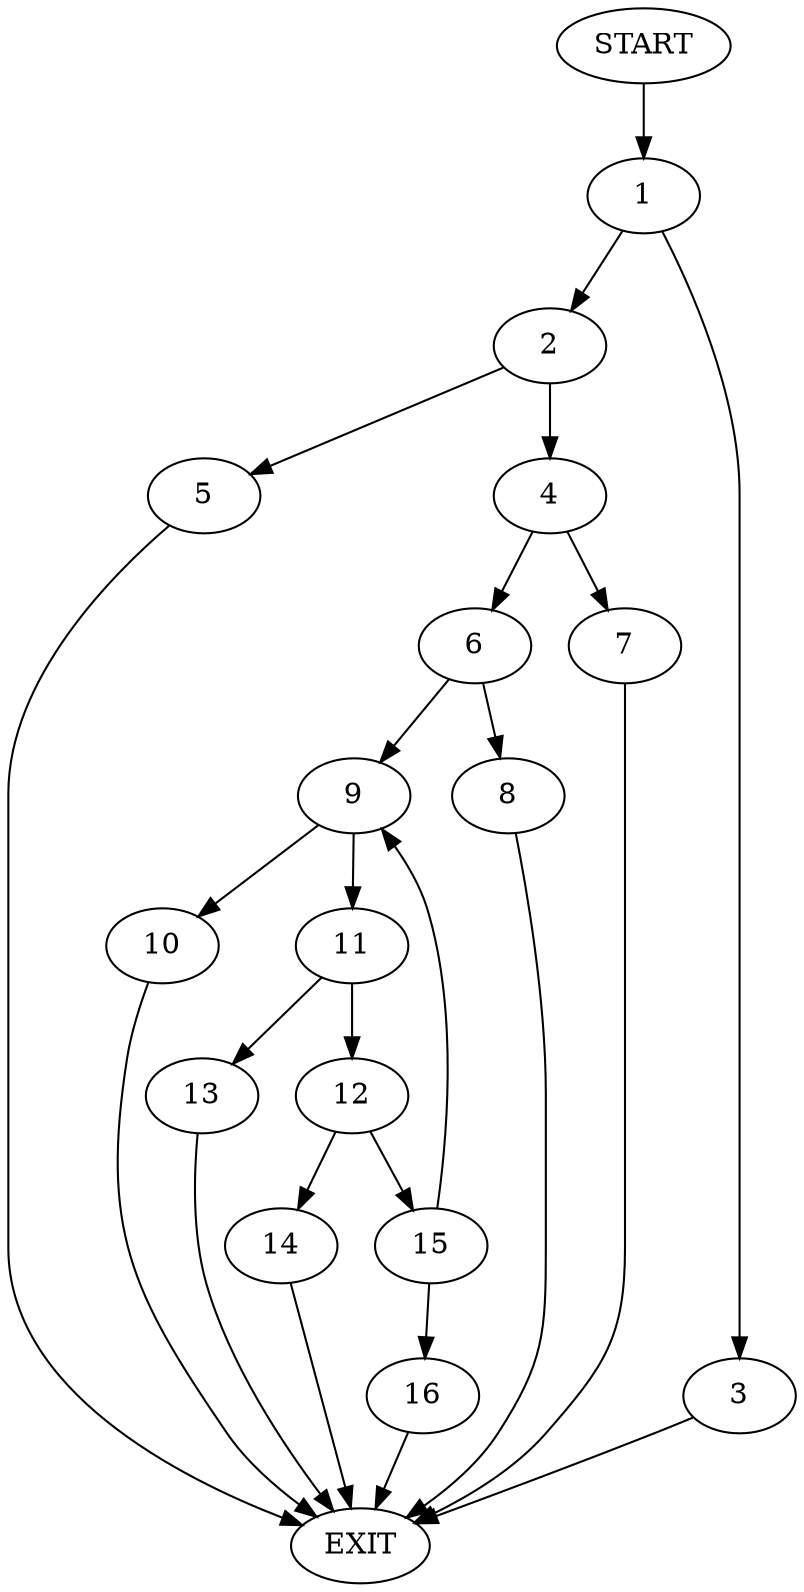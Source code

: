 digraph {
0 [label="START"]
17 [label="EXIT"]
0 -> 1
1 -> 2
1 -> 3
3 -> 17
2 -> 4
2 -> 5
4 -> 6
4 -> 7
5 -> 17
6 -> 8
6 -> 9
7 -> 17
8 -> 17
9 -> 10
9 -> 11
11 -> 12
11 -> 13
10 -> 17
13 -> 17
12 -> 14
12 -> 15
15 -> 16
15 -> 9
14 -> 17
16 -> 17
}
